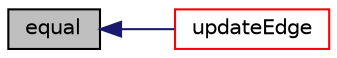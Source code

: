 digraph "equal"
{
  bgcolor="transparent";
  edge [fontname="Helvetica",fontsize="10",labelfontname="Helvetica",labelfontsize="10"];
  node [fontname="Helvetica",fontsize="10",shape=record];
  rankdir="LR";
  Node538 [label="equal",height=0.2,width=0.4,color="black", fillcolor="grey75", style="filled", fontcolor="black"];
  Node538 -> Node539 [dir="back",color="midnightblue",fontsize="10",style="solid",fontname="Helvetica"];
  Node539 [label="updateEdge",height=0.2,width=0.4,color="red",URL="$a25981.html#ac3a9c1cc1a1a3638a1c0dfa117c262e7",tooltip="Influence of point on edge. "];
}
